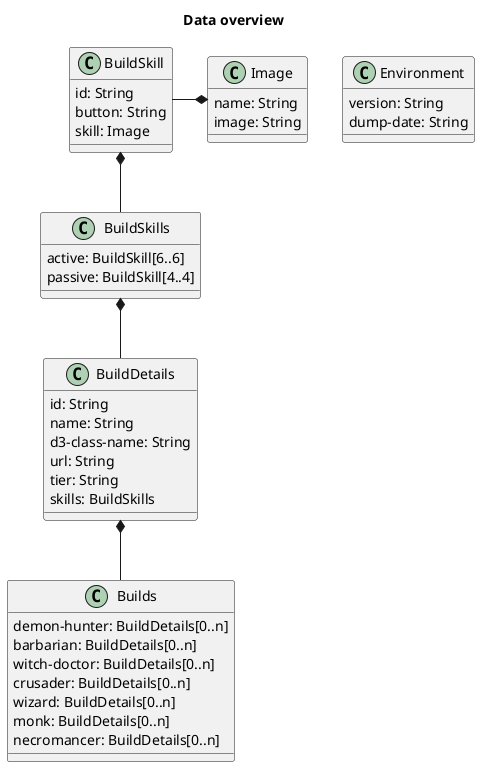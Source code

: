 @startuml

title Data overview

class Environment {
  version: String
  dump-date: String
}

class Builds {
  demon-hunter: BuildDetails[0..n]
  barbarian: BuildDetails[0..n]
  witch-doctor: BuildDetails[0..n]
  crusader: BuildDetails[0..n]
  wizard: BuildDetails[0..n]
  monk: BuildDetails[0..n]
  necromancer: BuildDetails[0..n]
}

class BuildDetails {
  id: String
  name: String
  d3-class-name: String
  url: String
  tier: String
  skills: BuildSkills
}

class BuildSkills {
  active: BuildSkill[6..6]
  passive: BuildSkill[4..4]
}

class BuildSkill {
  id: String
  button: String
  skill: Image
}

class Image {
  name: String
  image: String
}

Builds -up-* BuildDetails
BuildDetails -up-* BuildSkills
BuildSkills -up-* BuildSkill
BuildSkill -* Image

@enduml